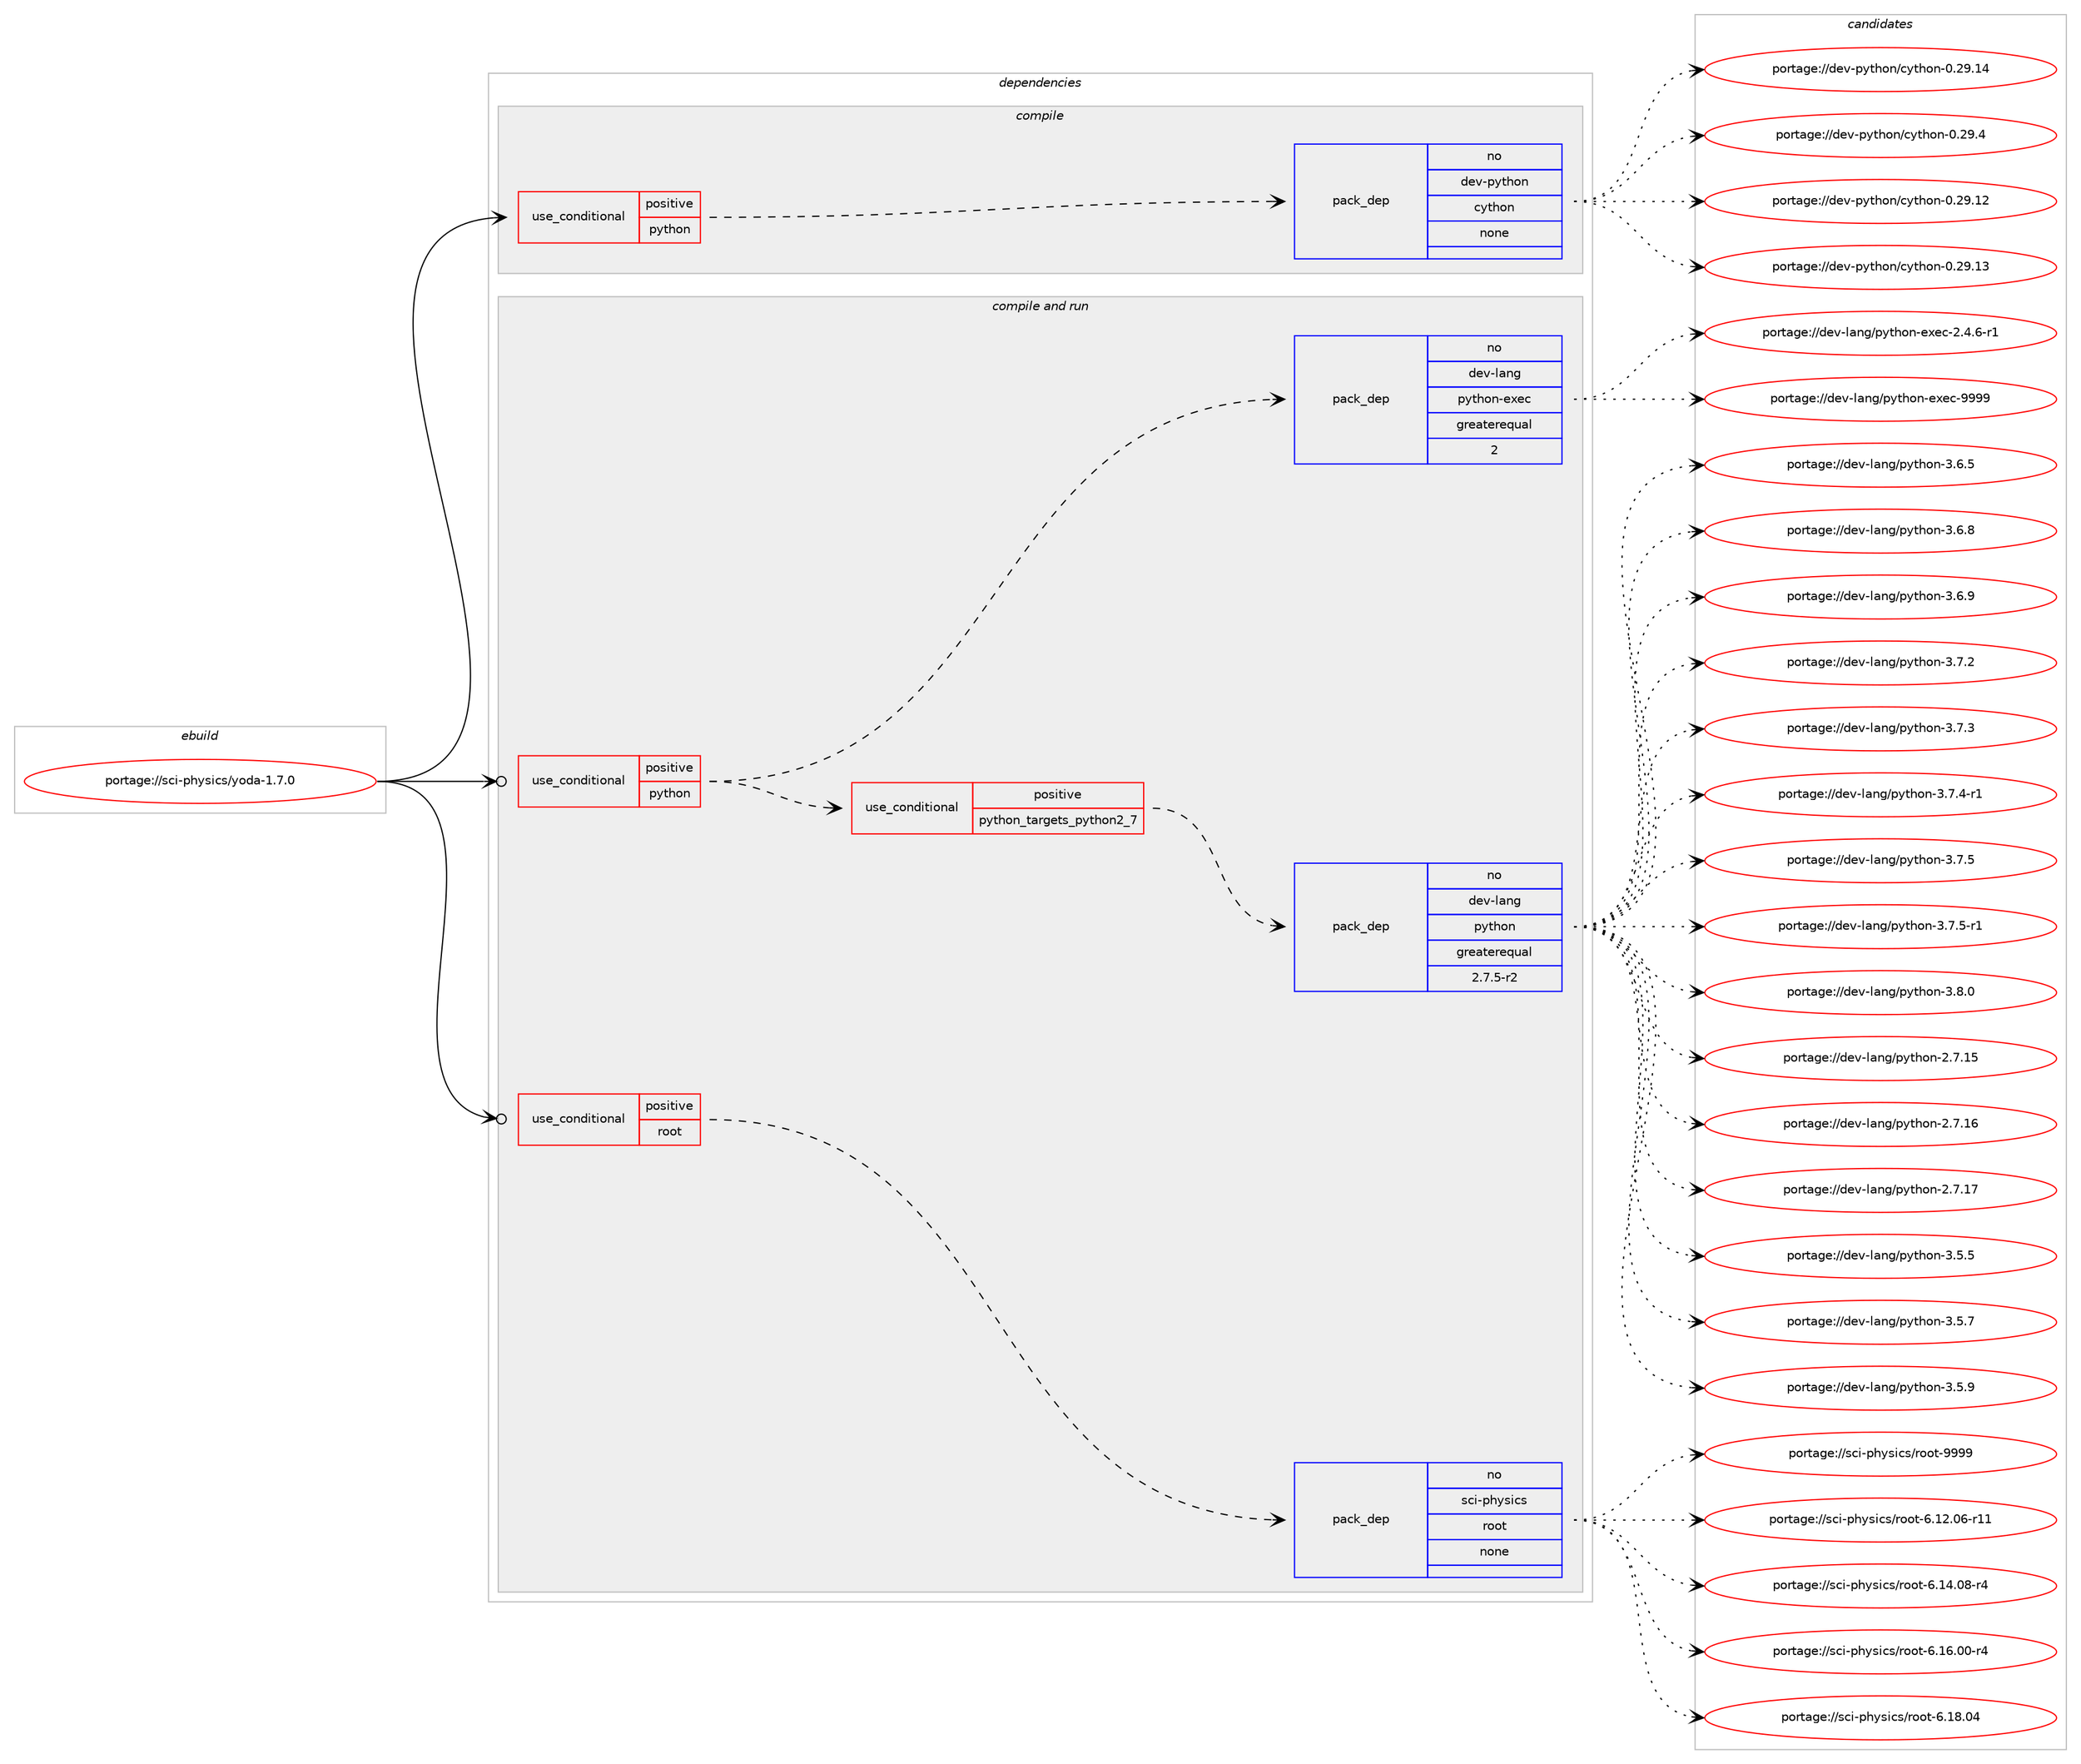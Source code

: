 digraph prolog {

# *************
# Graph options
# *************

newrank=true;
concentrate=true;
compound=true;
graph [rankdir=LR,fontname=Helvetica,fontsize=10,ranksep=1.5];#, ranksep=2.5, nodesep=0.2];
edge  [arrowhead=vee];
node  [fontname=Helvetica,fontsize=10];

# **********
# The ebuild
# **********

subgraph cluster_leftcol {
color=gray;
rank=same;
label=<<i>ebuild</i>>;
id [label="portage://sci-physics/yoda-1.7.0", color=red, width=4, href="../sci-physics/yoda-1.7.0.svg"];
}

# ****************
# The dependencies
# ****************

subgraph cluster_midcol {
color=gray;
label=<<i>dependencies</i>>;
subgraph cluster_compile {
fillcolor="#eeeeee";
style=filled;
label=<<i>compile</i>>;
subgraph cond98494 {
dependency397790 [label=<<TABLE BORDER="0" CELLBORDER="1" CELLSPACING="0" CELLPADDING="4"><TR><TD ROWSPAN="3" CELLPADDING="10">use_conditional</TD></TR><TR><TD>positive</TD></TR><TR><TD>python</TD></TR></TABLE>>, shape=none, color=red];
subgraph pack292532 {
dependency397791 [label=<<TABLE BORDER="0" CELLBORDER="1" CELLSPACING="0" CELLPADDING="4" WIDTH="220"><TR><TD ROWSPAN="6" CELLPADDING="30">pack_dep</TD></TR><TR><TD WIDTH="110">no</TD></TR><TR><TD>dev-python</TD></TR><TR><TD>cython</TD></TR><TR><TD>none</TD></TR><TR><TD></TD></TR></TABLE>>, shape=none, color=blue];
}
dependency397790:e -> dependency397791:w [weight=20,style="dashed",arrowhead="vee"];
}
id:e -> dependency397790:w [weight=20,style="solid",arrowhead="vee"];
}
subgraph cluster_compileandrun {
fillcolor="#eeeeee";
style=filled;
label=<<i>compile and run</i>>;
subgraph cond98495 {
dependency397792 [label=<<TABLE BORDER="0" CELLBORDER="1" CELLSPACING="0" CELLPADDING="4"><TR><TD ROWSPAN="3" CELLPADDING="10">use_conditional</TD></TR><TR><TD>positive</TD></TR><TR><TD>python</TD></TR></TABLE>>, shape=none, color=red];
subgraph cond98496 {
dependency397793 [label=<<TABLE BORDER="0" CELLBORDER="1" CELLSPACING="0" CELLPADDING="4"><TR><TD ROWSPAN="3" CELLPADDING="10">use_conditional</TD></TR><TR><TD>positive</TD></TR><TR><TD>python_targets_python2_7</TD></TR></TABLE>>, shape=none, color=red];
subgraph pack292533 {
dependency397794 [label=<<TABLE BORDER="0" CELLBORDER="1" CELLSPACING="0" CELLPADDING="4" WIDTH="220"><TR><TD ROWSPAN="6" CELLPADDING="30">pack_dep</TD></TR><TR><TD WIDTH="110">no</TD></TR><TR><TD>dev-lang</TD></TR><TR><TD>python</TD></TR><TR><TD>greaterequal</TD></TR><TR><TD>2.7.5-r2</TD></TR></TABLE>>, shape=none, color=blue];
}
dependency397793:e -> dependency397794:w [weight=20,style="dashed",arrowhead="vee"];
}
dependency397792:e -> dependency397793:w [weight=20,style="dashed",arrowhead="vee"];
subgraph pack292534 {
dependency397795 [label=<<TABLE BORDER="0" CELLBORDER="1" CELLSPACING="0" CELLPADDING="4" WIDTH="220"><TR><TD ROWSPAN="6" CELLPADDING="30">pack_dep</TD></TR><TR><TD WIDTH="110">no</TD></TR><TR><TD>dev-lang</TD></TR><TR><TD>python-exec</TD></TR><TR><TD>greaterequal</TD></TR><TR><TD>2</TD></TR></TABLE>>, shape=none, color=blue];
}
dependency397792:e -> dependency397795:w [weight=20,style="dashed",arrowhead="vee"];
}
id:e -> dependency397792:w [weight=20,style="solid",arrowhead="odotvee"];
subgraph cond98497 {
dependency397796 [label=<<TABLE BORDER="0" CELLBORDER="1" CELLSPACING="0" CELLPADDING="4"><TR><TD ROWSPAN="3" CELLPADDING="10">use_conditional</TD></TR><TR><TD>positive</TD></TR><TR><TD>root</TD></TR></TABLE>>, shape=none, color=red];
subgraph pack292535 {
dependency397797 [label=<<TABLE BORDER="0" CELLBORDER="1" CELLSPACING="0" CELLPADDING="4" WIDTH="220"><TR><TD ROWSPAN="6" CELLPADDING="30">pack_dep</TD></TR><TR><TD WIDTH="110">no</TD></TR><TR><TD>sci-physics</TD></TR><TR><TD>root</TD></TR><TR><TD>none</TD></TR><TR><TD></TD></TR></TABLE>>, shape=none, color=blue];
}
dependency397796:e -> dependency397797:w [weight=20,style="dashed",arrowhead="vee"];
}
id:e -> dependency397796:w [weight=20,style="solid",arrowhead="odotvee"];
}
subgraph cluster_run {
fillcolor="#eeeeee";
style=filled;
label=<<i>run</i>>;
}
}

# **************
# The candidates
# **************

subgraph cluster_choices {
rank=same;
color=gray;
label=<<i>candidates</i>>;

subgraph choice292532 {
color=black;
nodesep=1;
choiceportage1001011184511212111610411111047991211161041111104548465057464950 [label="portage://dev-python/cython-0.29.12", color=red, width=4,href="../dev-python/cython-0.29.12.svg"];
choiceportage1001011184511212111610411111047991211161041111104548465057464951 [label="portage://dev-python/cython-0.29.13", color=red, width=4,href="../dev-python/cython-0.29.13.svg"];
choiceportage1001011184511212111610411111047991211161041111104548465057464952 [label="portage://dev-python/cython-0.29.14", color=red, width=4,href="../dev-python/cython-0.29.14.svg"];
choiceportage10010111845112121116104111110479912111610411111045484650574652 [label="portage://dev-python/cython-0.29.4", color=red, width=4,href="../dev-python/cython-0.29.4.svg"];
dependency397791:e -> choiceportage1001011184511212111610411111047991211161041111104548465057464950:w [style=dotted,weight="100"];
dependency397791:e -> choiceportage1001011184511212111610411111047991211161041111104548465057464951:w [style=dotted,weight="100"];
dependency397791:e -> choiceportage1001011184511212111610411111047991211161041111104548465057464952:w [style=dotted,weight="100"];
dependency397791:e -> choiceportage10010111845112121116104111110479912111610411111045484650574652:w [style=dotted,weight="100"];
}
subgraph choice292533 {
color=black;
nodesep=1;
choiceportage10010111845108971101034711212111610411111045504655464953 [label="portage://dev-lang/python-2.7.15", color=red, width=4,href="../dev-lang/python-2.7.15.svg"];
choiceportage10010111845108971101034711212111610411111045504655464954 [label="portage://dev-lang/python-2.7.16", color=red, width=4,href="../dev-lang/python-2.7.16.svg"];
choiceportage10010111845108971101034711212111610411111045504655464955 [label="portage://dev-lang/python-2.7.17", color=red, width=4,href="../dev-lang/python-2.7.17.svg"];
choiceportage100101118451089711010347112121116104111110455146534653 [label="portage://dev-lang/python-3.5.5", color=red, width=4,href="../dev-lang/python-3.5.5.svg"];
choiceportage100101118451089711010347112121116104111110455146534655 [label="portage://dev-lang/python-3.5.7", color=red, width=4,href="../dev-lang/python-3.5.7.svg"];
choiceportage100101118451089711010347112121116104111110455146534657 [label="portage://dev-lang/python-3.5.9", color=red, width=4,href="../dev-lang/python-3.5.9.svg"];
choiceportage100101118451089711010347112121116104111110455146544653 [label="portage://dev-lang/python-3.6.5", color=red, width=4,href="../dev-lang/python-3.6.5.svg"];
choiceportage100101118451089711010347112121116104111110455146544656 [label="portage://dev-lang/python-3.6.8", color=red, width=4,href="../dev-lang/python-3.6.8.svg"];
choiceportage100101118451089711010347112121116104111110455146544657 [label="portage://dev-lang/python-3.6.9", color=red, width=4,href="../dev-lang/python-3.6.9.svg"];
choiceportage100101118451089711010347112121116104111110455146554650 [label="portage://dev-lang/python-3.7.2", color=red, width=4,href="../dev-lang/python-3.7.2.svg"];
choiceportage100101118451089711010347112121116104111110455146554651 [label="portage://dev-lang/python-3.7.3", color=red, width=4,href="../dev-lang/python-3.7.3.svg"];
choiceportage1001011184510897110103471121211161041111104551465546524511449 [label="portage://dev-lang/python-3.7.4-r1", color=red, width=4,href="../dev-lang/python-3.7.4-r1.svg"];
choiceportage100101118451089711010347112121116104111110455146554653 [label="portage://dev-lang/python-3.7.5", color=red, width=4,href="../dev-lang/python-3.7.5.svg"];
choiceportage1001011184510897110103471121211161041111104551465546534511449 [label="portage://dev-lang/python-3.7.5-r1", color=red, width=4,href="../dev-lang/python-3.7.5-r1.svg"];
choiceportage100101118451089711010347112121116104111110455146564648 [label="portage://dev-lang/python-3.8.0", color=red, width=4,href="../dev-lang/python-3.8.0.svg"];
dependency397794:e -> choiceportage10010111845108971101034711212111610411111045504655464953:w [style=dotted,weight="100"];
dependency397794:e -> choiceportage10010111845108971101034711212111610411111045504655464954:w [style=dotted,weight="100"];
dependency397794:e -> choiceportage10010111845108971101034711212111610411111045504655464955:w [style=dotted,weight="100"];
dependency397794:e -> choiceportage100101118451089711010347112121116104111110455146534653:w [style=dotted,weight="100"];
dependency397794:e -> choiceportage100101118451089711010347112121116104111110455146534655:w [style=dotted,weight="100"];
dependency397794:e -> choiceportage100101118451089711010347112121116104111110455146534657:w [style=dotted,weight="100"];
dependency397794:e -> choiceportage100101118451089711010347112121116104111110455146544653:w [style=dotted,weight="100"];
dependency397794:e -> choiceportage100101118451089711010347112121116104111110455146544656:w [style=dotted,weight="100"];
dependency397794:e -> choiceportage100101118451089711010347112121116104111110455146544657:w [style=dotted,weight="100"];
dependency397794:e -> choiceportage100101118451089711010347112121116104111110455146554650:w [style=dotted,weight="100"];
dependency397794:e -> choiceportage100101118451089711010347112121116104111110455146554651:w [style=dotted,weight="100"];
dependency397794:e -> choiceportage1001011184510897110103471121211161041111104551465546524511449:w [style=dotted,weight="100"];
dependency397794:e -> choiceportage100101118451089711010347112121116104111110455146554653:w [style=dotted,weight="100"];
dependency397794:e -> choiceportage1001011184510897110103471121211161041111104551465546534511449:w [style=dotted,weight="100"];
dependency397794:e -> choiceportage100101118451089711010347112121116104111110455146564648:w [style=dotted,weight="100"];
}
subgraph choice292534 {
color=black;
nodesep=1;
choiceportage10010111845108971101034711212111610411111045101120101994550465246544511449 [label="portage://dev-lang/python-exec-2.4.6-r1", color=red, width=4,href="../dev-lang/python-exec-2.4.6-r1.svg"];
choiceportage10010111845108971101034711212111610411111045101120101994557575757 [label="portage://dev-lang/python-exec-9999", color=red, width=4,href="../dev-lang/python-exec-9999.svg"];
dependency397795:e -> choiceportage10010111845108971101034711212111610411111045101120101994550465246544511449:w [style=dotted,weight="100"];
dependency397795:e -> choiceportage10010111845108971101034711212111610411111045101120101994557575757:w [style=dotted,weight="100"];
}
subgraph choice292535 {
color=black;
nodesep=1;
choiceportage115991054511210412111510599115471141111111164554464950464854451144949 [label="portage://sci-physics/root-6.12.06-r11", color=red, width=4,href="../sci-physics/root-6.12.06-r11.svg"];
choiceportage1159910545112104121115105991154711411111111645544649524648564511452 [label="portage://sci-physics/root-6.14.08-r4", color=red, width=4,href="../sci-physics/root-6.14.08-r4.svg"];
choiceportage1159910545112104121115105991154711411111111645544649544648484511452 [label="portage://sci-physics/root-6.16.00-r4", color=red, width=4,href="../sci-physics/root-6.16.00-r4.svg"];
choiceportage115991054511210412111510599115471141111111164554464956464852 [label="portage://sci-physics/root-6.18.04", color=red, width=4,href="../sci-physics/root-6.18.04.svg"];
choiceportage115991054511210412111510599115471141111111164557575757 [label="portage://sci-physics/root-9999", color=red, width=4,href="../sci-physics/root-9999.svg"];
dependency397797:e -> choiceportage115991054511210412111510599115471141111111164554464950464854451144949:w [style=dotted,weight="100"];
dependency397797:e -> choiceportage1159910545112104121115105991154711411111111645544649524648564511452:w [style=dotted,weight="100"];
dependency397797:e -> choiceportage1159910545112104121115105991154711411111111645544649544648484511452:w [style=dotted,weight="100"];
dependency397797:e -> choiceportage115991054511210412111510599115471141111111164554464956464852:w [style=dotted,weight="100"];
dependency397797:e -> choiceportage115991054511210412111510599115471141111111164557575757:w [style=dotted,weight="100"];
}
}

}
